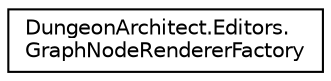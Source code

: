 digraph "Graphical Class Hierarchy"
{
  edge [fontname="Helvetica",fontsize="10",labelfontname="Helvetica",labelfontsize="10"];
  node [fontname="Helvetica",fontsize="10",shape=record];
  rankdir="LR";
  Node1 [label="DungeonArchitect.Editors.\lGraphNodeRendererFactory",height=0.2,width=0.4,color="black", fillcolor="white", style="filled",URL="$class_dungeon_architect_1_1_editors_1_1_graph_node_renderer_factory.html"];
}
